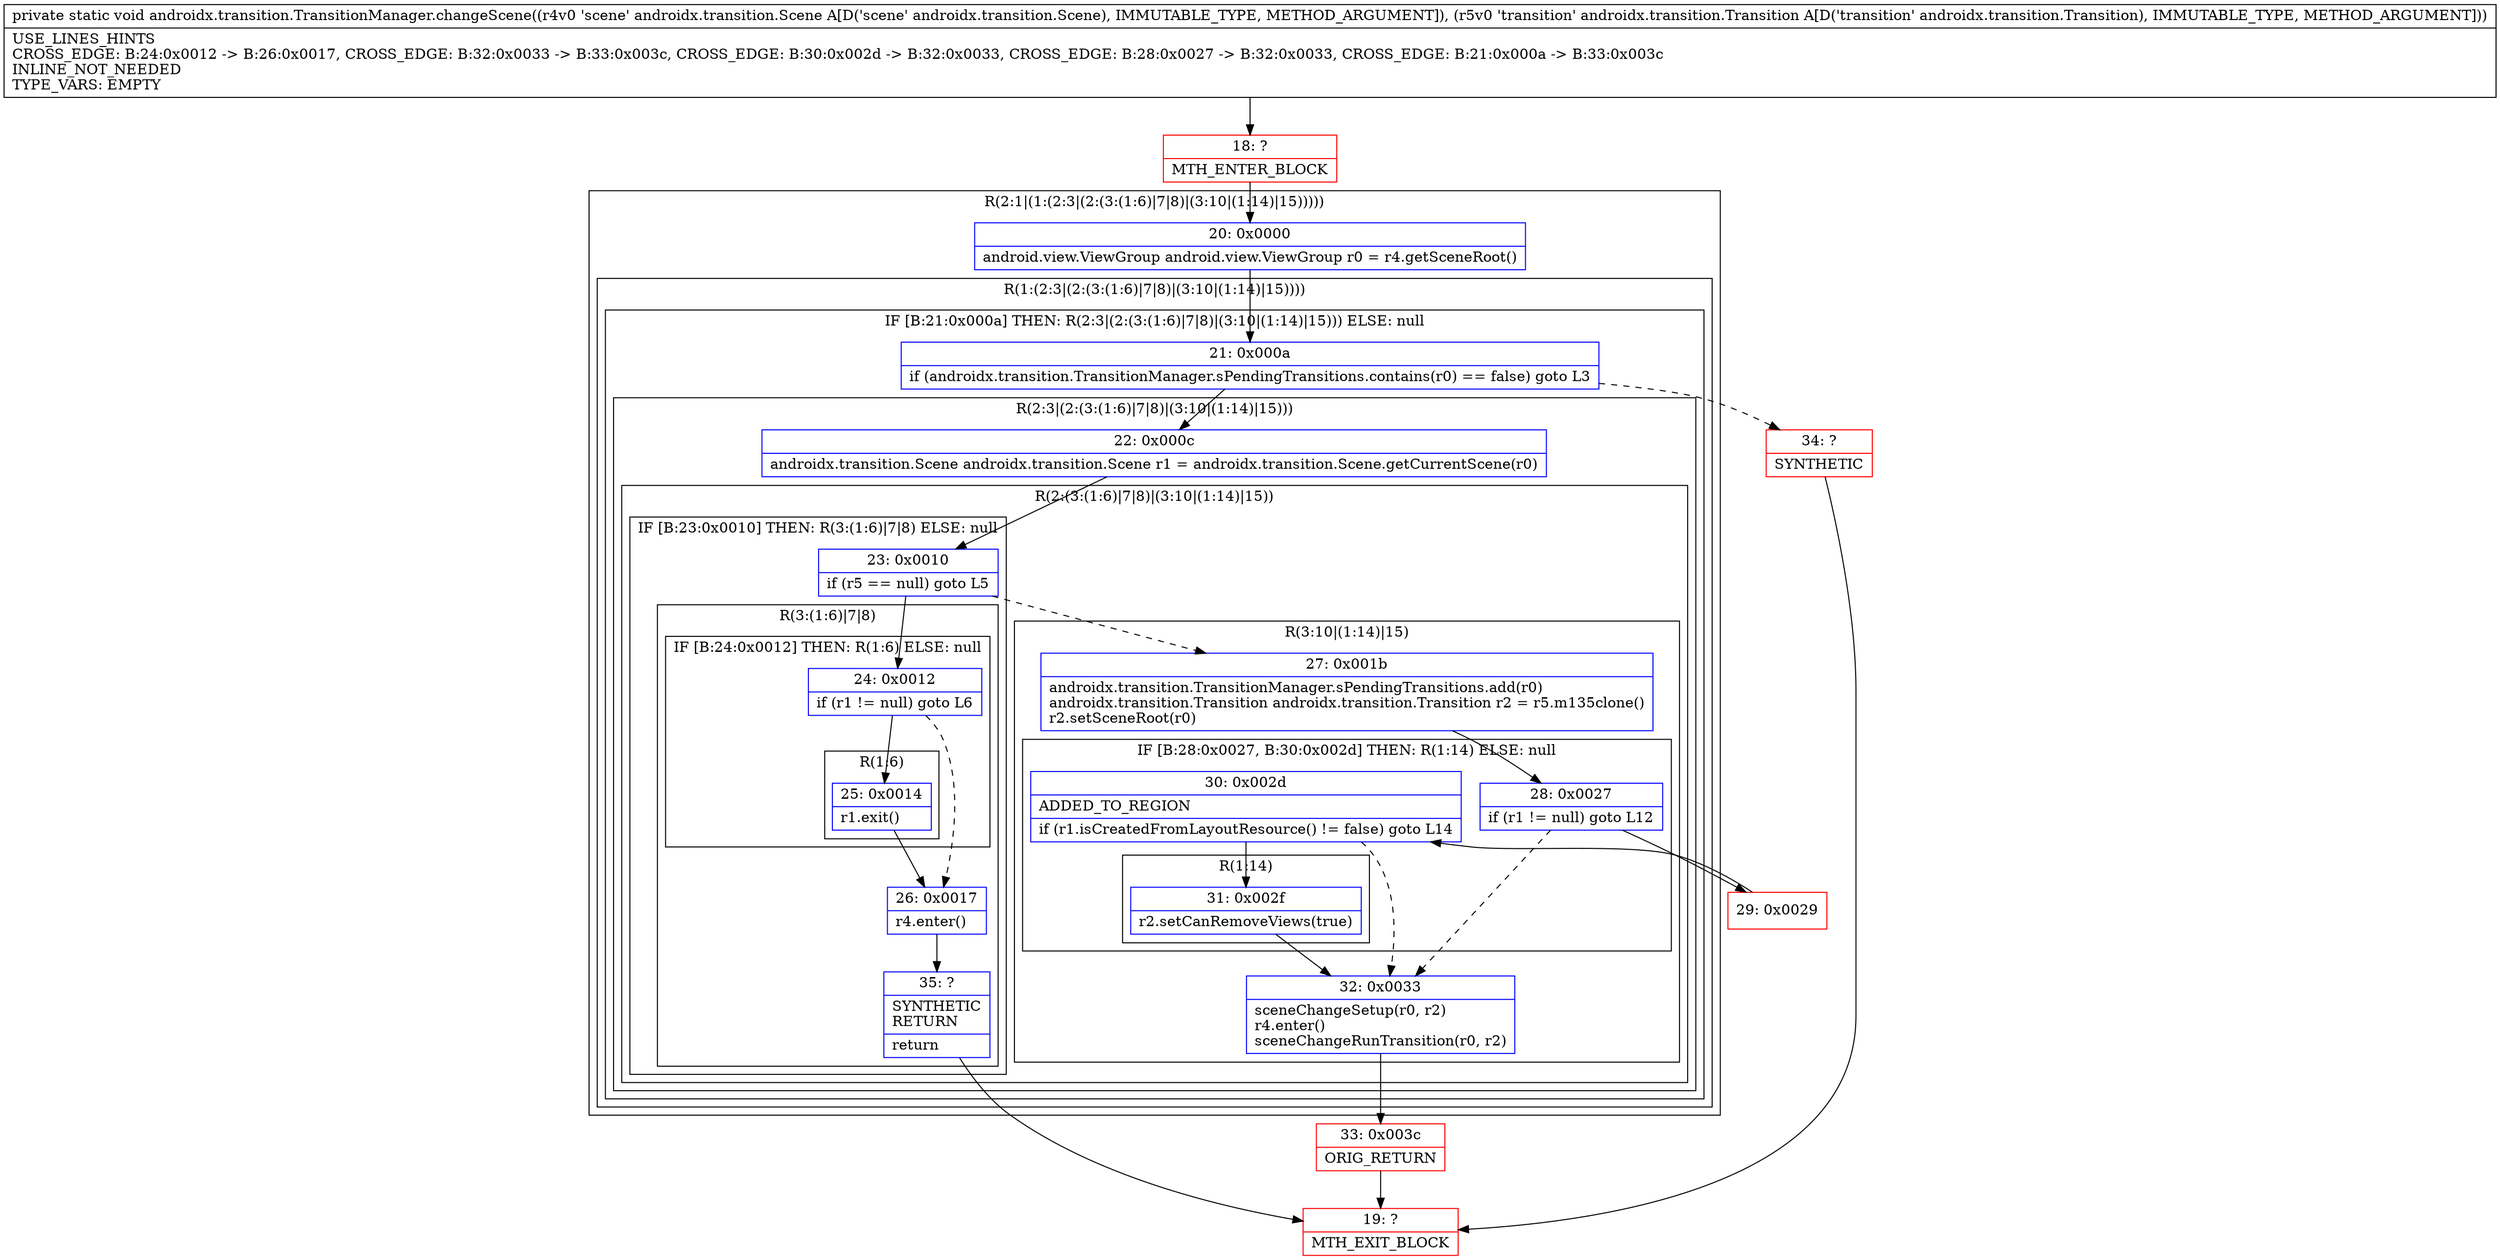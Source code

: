 digraph "CFG forandroidx.transition.TransitionManager.changeScene(Landroidx\/transition\/Scene;Landroidx\/transition\/Transition;)V" {
subgraph cluster_Region_117578243 {
label = "R(2:1|(1:(2:3|(2:(3:(1:6)|7|8)|(3:10|(1:14)|15)))))";
node [shape=record,color=blue];
Node_20 [shape=record,label="{20\:\ 0x0000|android.view.ViewGroup android.view.ViewGroup r0 = r4.getSceneRoot()\l}"];
subgraph cluster_Region_2080283915 {
label = "R(1:(2:3|(2:(3:(1:6)|7|8)|(3:10|(1:14)|15))))";
node [shape=record,color=blue];
subgraph cluster_IfRegion_1460409753 {
label = "IF [B:21:0x000a] THEN: R(2:3|(2:(3:(1:6)|7|8)|(3:10|(1:14)|15))) ELSE: null";
node [shape=record,color=blue];
Node_21 [shape=record,label="{21\:\ 0x000a|if (androidx.transition.TransitionManager.sPendingTransitions.contains(r0) == false) goto L3\l}"];
subgraph cluster_Region_1838959905 {
label = "R(2:3|(2:(3:(1:6)|7|8)|(3:10|(1:14)|15)))";
node [shape=record,color=blue];
Node_22 [shape=record,label="{22\:\ 0x000c|androidx.transition.Scene androidx.transition.Scene r1 = androidx.transition.Scene.getCurrentScene(r0)\l}"];
subgraph cluster_Region_1547400796 {
label = "R(2:(3:(1:6)|7|8)|(3:10|(1:14)|15))";
node [shape=record,color=blue];
subgraph cluster_IfRegion_828280773 {
label = "IF [B:23:0x0010] THEN: R(3:(1:6)|7|8) ELSE: null";
node [shape=record,color=blue];
Node_23 [shape=record,label="{23\:\ 0x0010|if (r5 == null) goto L5\l}"];
subgraph cluster_Region_1914480807 {
label = "R(3:(1:6)|7|8)";
node [shape=record,color=blue];
subgraph cluster_IfRegion_1406114930 {
label = "IF [B:24:0x0012] THEN: R(1:6) ELSE: null";
node [shape=record,color=blue];
Node_24 [shape=record,label="{24\:\ 0x0012|if (r1 != null) goto L6\l}"];
subgraph cluster_Region_1683553103 {
label = "R(1:6)";
node [shape=record,color=blue];
Node_25 [shape=record,label="{25\:\ 0x0014|r1.exit()\l}"];
}
}
Node_26 [shape=record,label="{26\:\ 0x0017|r4.enter()\l}"];
Node_35 [shape=record,label="{35\:\ ?|SYNTHETIC\lRETURN\l|return\l}"];
}
}
subgraph cluster_Region_1149912290 {
label = "R(3:10|(1:14)|15)";
node [shape=record,color=blue];
Node_27 [shape=record,label="{27\:\ 0x001b|androidx.transition.TransitionManager.sPendingTransitions.add(r0)\landroidx.transition.Transition androidx.transition.Transition r2 = r5.m135clone()\lr2.setSceneRoot(r0)\l}"];
subgraph cluster_IfRegion_1805801376 {
label = "IF [B:28:0x0027, B:30:0x002d] THEN: R(1:14) ELSE: null";
node [shape=record,color=blue];
Node_28 [shape=record,label="{28\:\ 0x0027|if (r1 != null) goto L12\l}"];
Node_30 [shape=record,label="{30\:\ 0x002d|ADDED_TO_REGION\l|if (r1.isCreatedFromLayoutResource() != false) goto L14\l}"];
subgraph cluster_Region_2098836322 {
label = "R(1:14)";
node [shape=record,color=blue];
Node_31 [shape=record,label="{31\:\ 0x002f|r2.setCanRemoveViews(true)\l}"];
}
}
Node_32 [shape=record,label="{32\:\ 0x0033|sceneChangeSetup(r0, r2)\lr4.enter()\lsceneChangeRunTransition(r0, r2)\l}"];
}
}
}
}
}
}
Node_18 [shape=record,color=red,label="{18\:\ ?|MTH_ENTER_BLOCK\l}"];
Node_19 [shape=record,color=red,label="{19\:\ ?|MTH_EXIT_BLOCK\l}"];
Node_29 [shape=record,color=red,label="{29\:\ 0x0029}"];
Node_33 [shape=record,color=red,label="{33\:\ 0x003c|ORIG_RETURN\l}"];
Node_34 [shape=record,color=red,label="{34\:\ ?|SYNTHETIC\l}"];
MethodNode[shape=record,label="{private static void androidx.transition.TransitionManager.changeScene((r4v0 'scene' androidx.transition.Scene A[D('scene' androidx.transition.Scene), IMMUTABLE_TYPE, METHOD_ARGUMENT]), (r5v0 'transition' androidx.transition.Transition A[D('transition' androidx.transition.Transition), IMMUTABLE_TYPE, METHOD_ARGUMENT]))  | USE_LINES_HINTS\lCROSS_EDGE: B:24:0x0012 \-\> B:26:0x0017, CROSS_EDGE: B:32:0x0033 \-\> B:33:0x003c, CROSS_EDGE: B:30:0x002d \-\> B:32:0x0033, CROSS_EDGE: B:28:0x0027 \-\> B:32:0x0033, CROSS_EDGE: B:21:0x000a \-\> B:33:0x003c\lINLINE_NOT_NEEDED\lTYPE_VARS: EMPTY\l}"];
MethodNode -> Node_18;Node_20 -> Node_21;
Node_21 -> Node_22;
Node_21 -> Node_34[style=dashed];
Node_22 -> Node_23;
Node_23 -> Node_24;
Node_23 -> Node_27[style=dashed];
Node_24 -> Node_25;
Node_24 -> Node_26[style=dashed];
Node_25 -> Node_26;
Node_26 -> Node_35;
Node_35 -> Node_19;
Node_27 -> Node_28;
Node_28 -> Node_29;
Node_28 -> Node_32[style=dashed];
Node_30 -> Node_31;
Node_30 -> Node_32[style=dashed];
Node_31 -> Node_32;
Node_32 -> Node_33;
Node_18 -> Node_20;
Node_29 -> Node_30;
Node_33 -> Node_19;
Node_34 -> Node_19;
}

